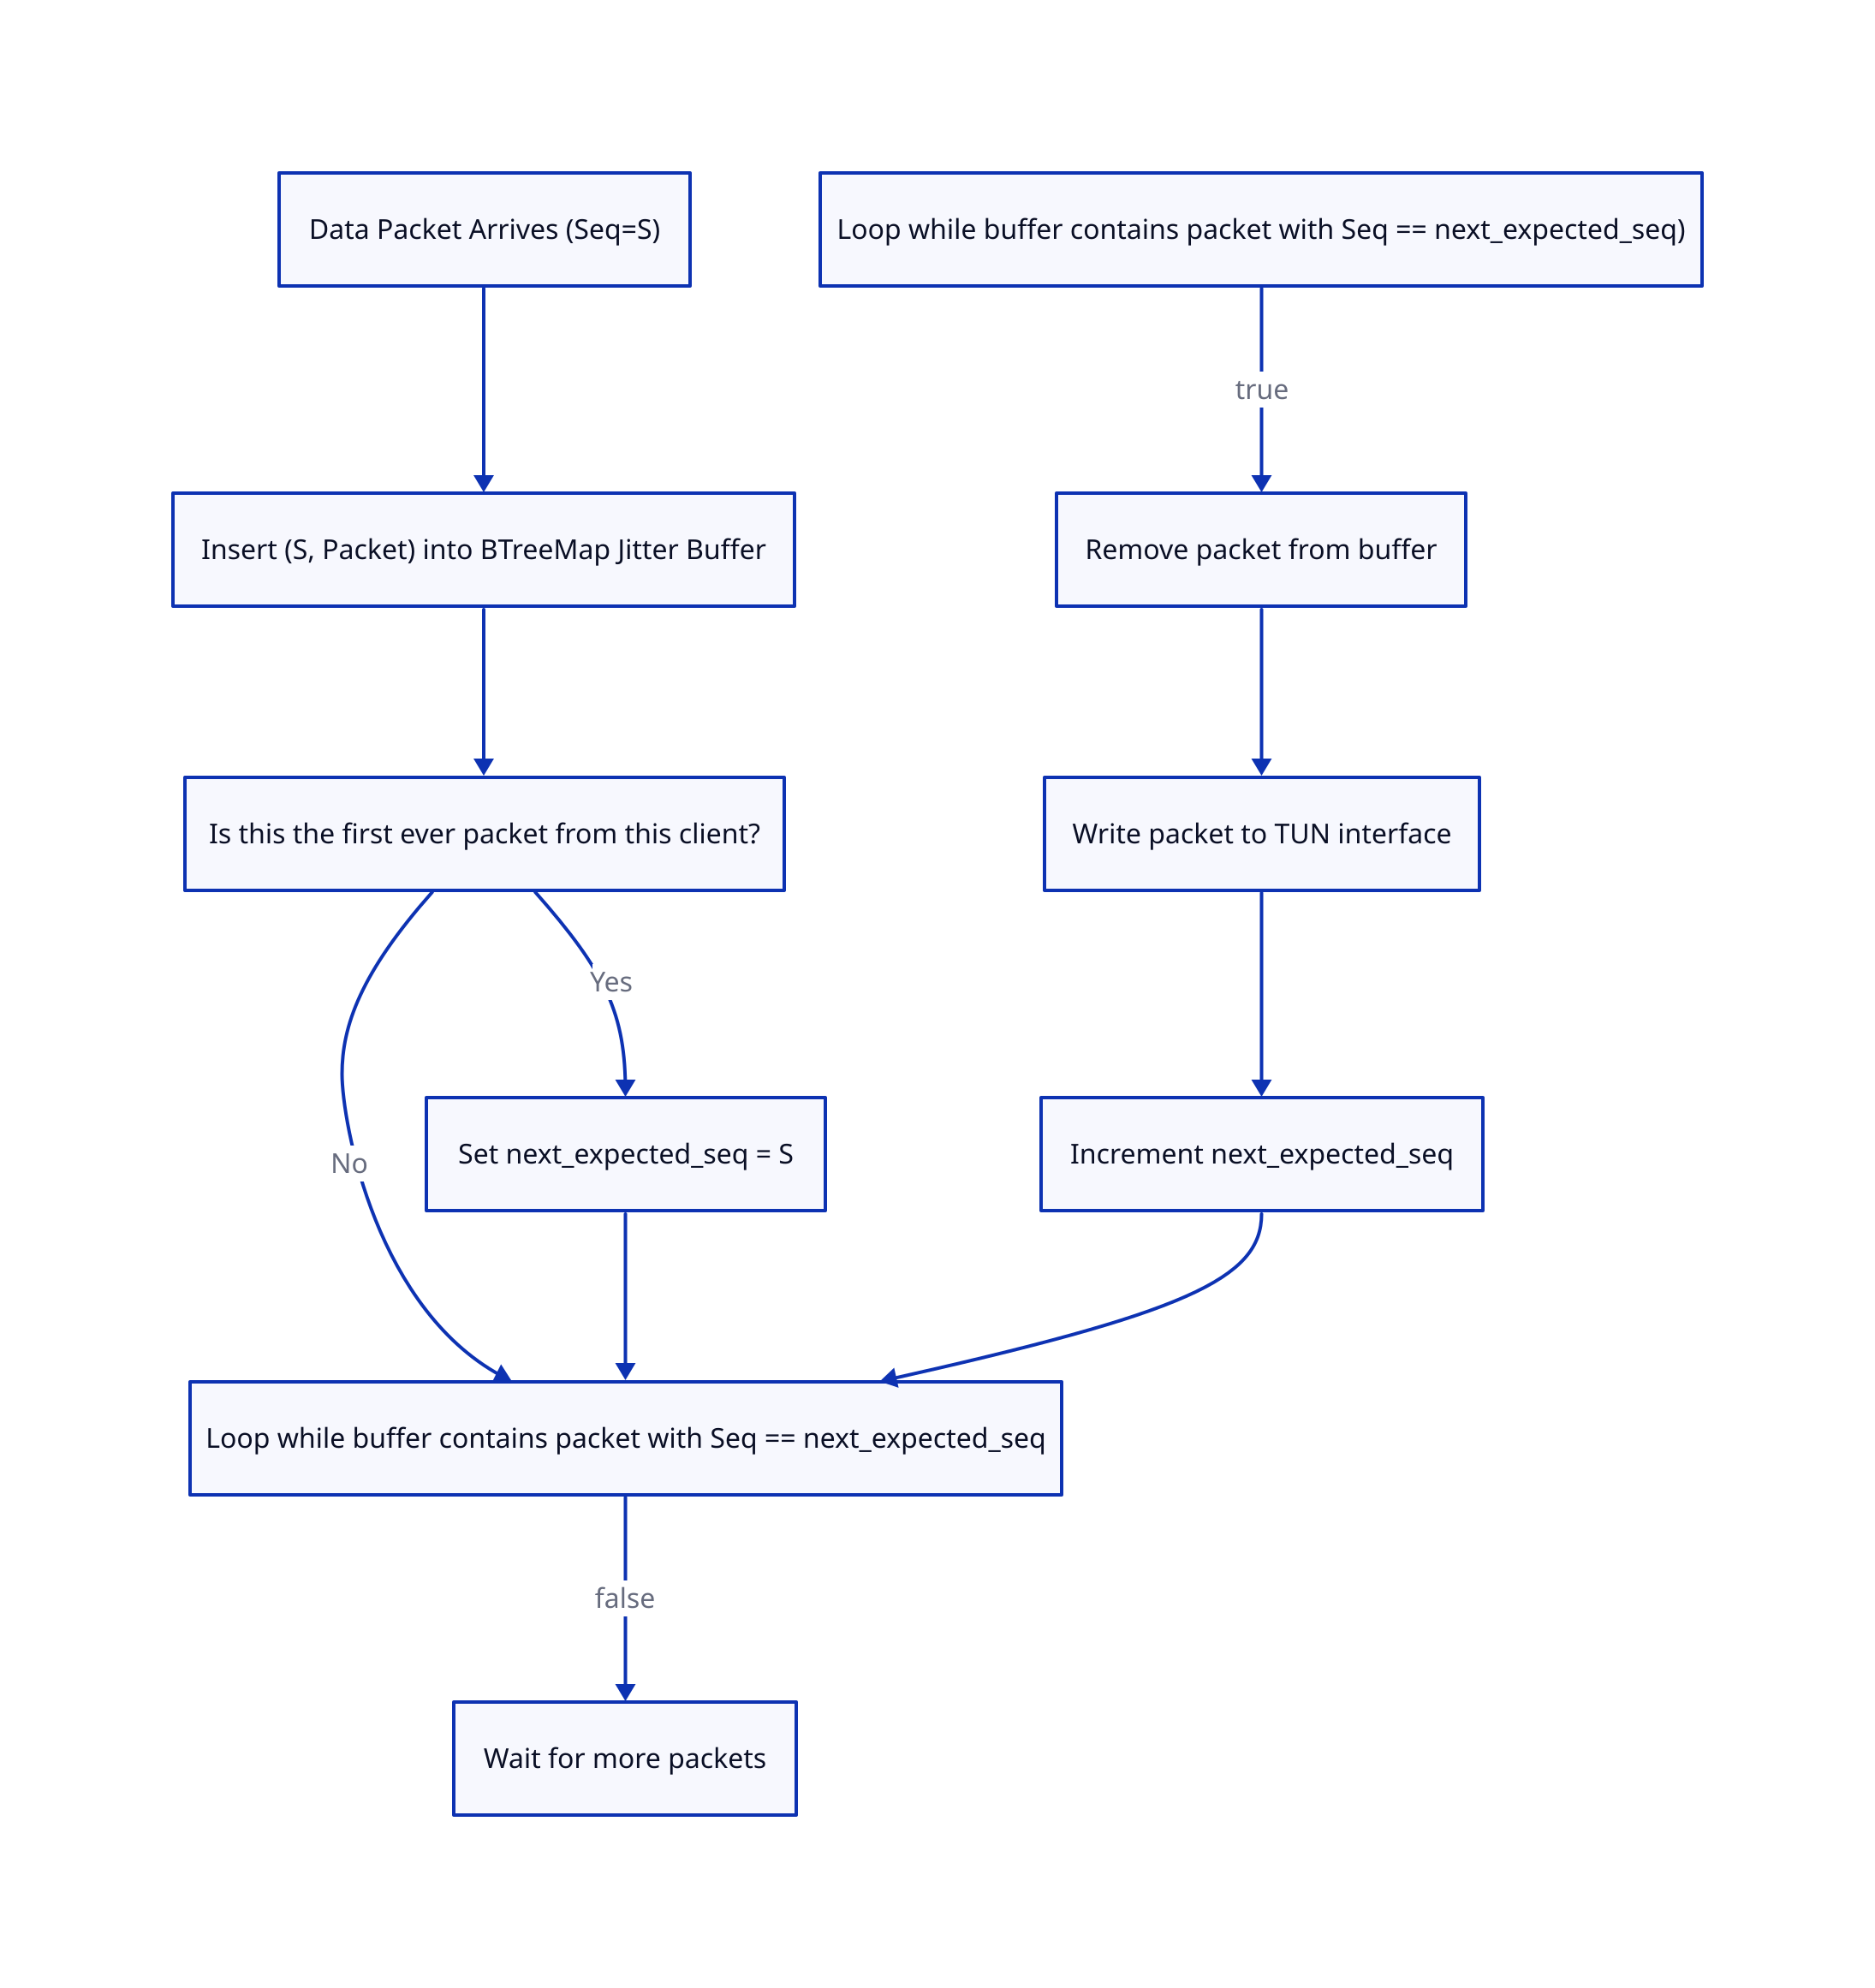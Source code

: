 direction: down

'Data Packet Arrives (Seq=S)' -> 'Insert (S, Packet) into BTreeMap Jitter Buffer'
'Insert (S, Packet) into BTreeMap Jitter Buffer' -> 'Is this the first ever packet from this client?'

'Is this the first ever packet from this client?' -> 'Set next_expected_seq = S': Yes
'Is this the first ever packet from this client?' -> 'Loop while buffer contains packet with Seq == next_expected_seq': No

'Set next_expected_seq = S' -> 'Loop while buffer contains packet with Seq == next_expected_seq'

'Loop while buffer contains packet with Seq == next_expected_seq)' -> 'Remove packet from buffer': True
'Remove packet from buffer' -> 'Write packet to TUN interface'
'Write packet to TUN interface' -> 'Increment next_expected_seq'
'Increment next_expected_seq' -> 'Loop while buffer contains packet with Seq == next_expected_seq'

'Loop while buffer contains packet with Seq == next_expected_seq' -> 'Wait for more packets': False
